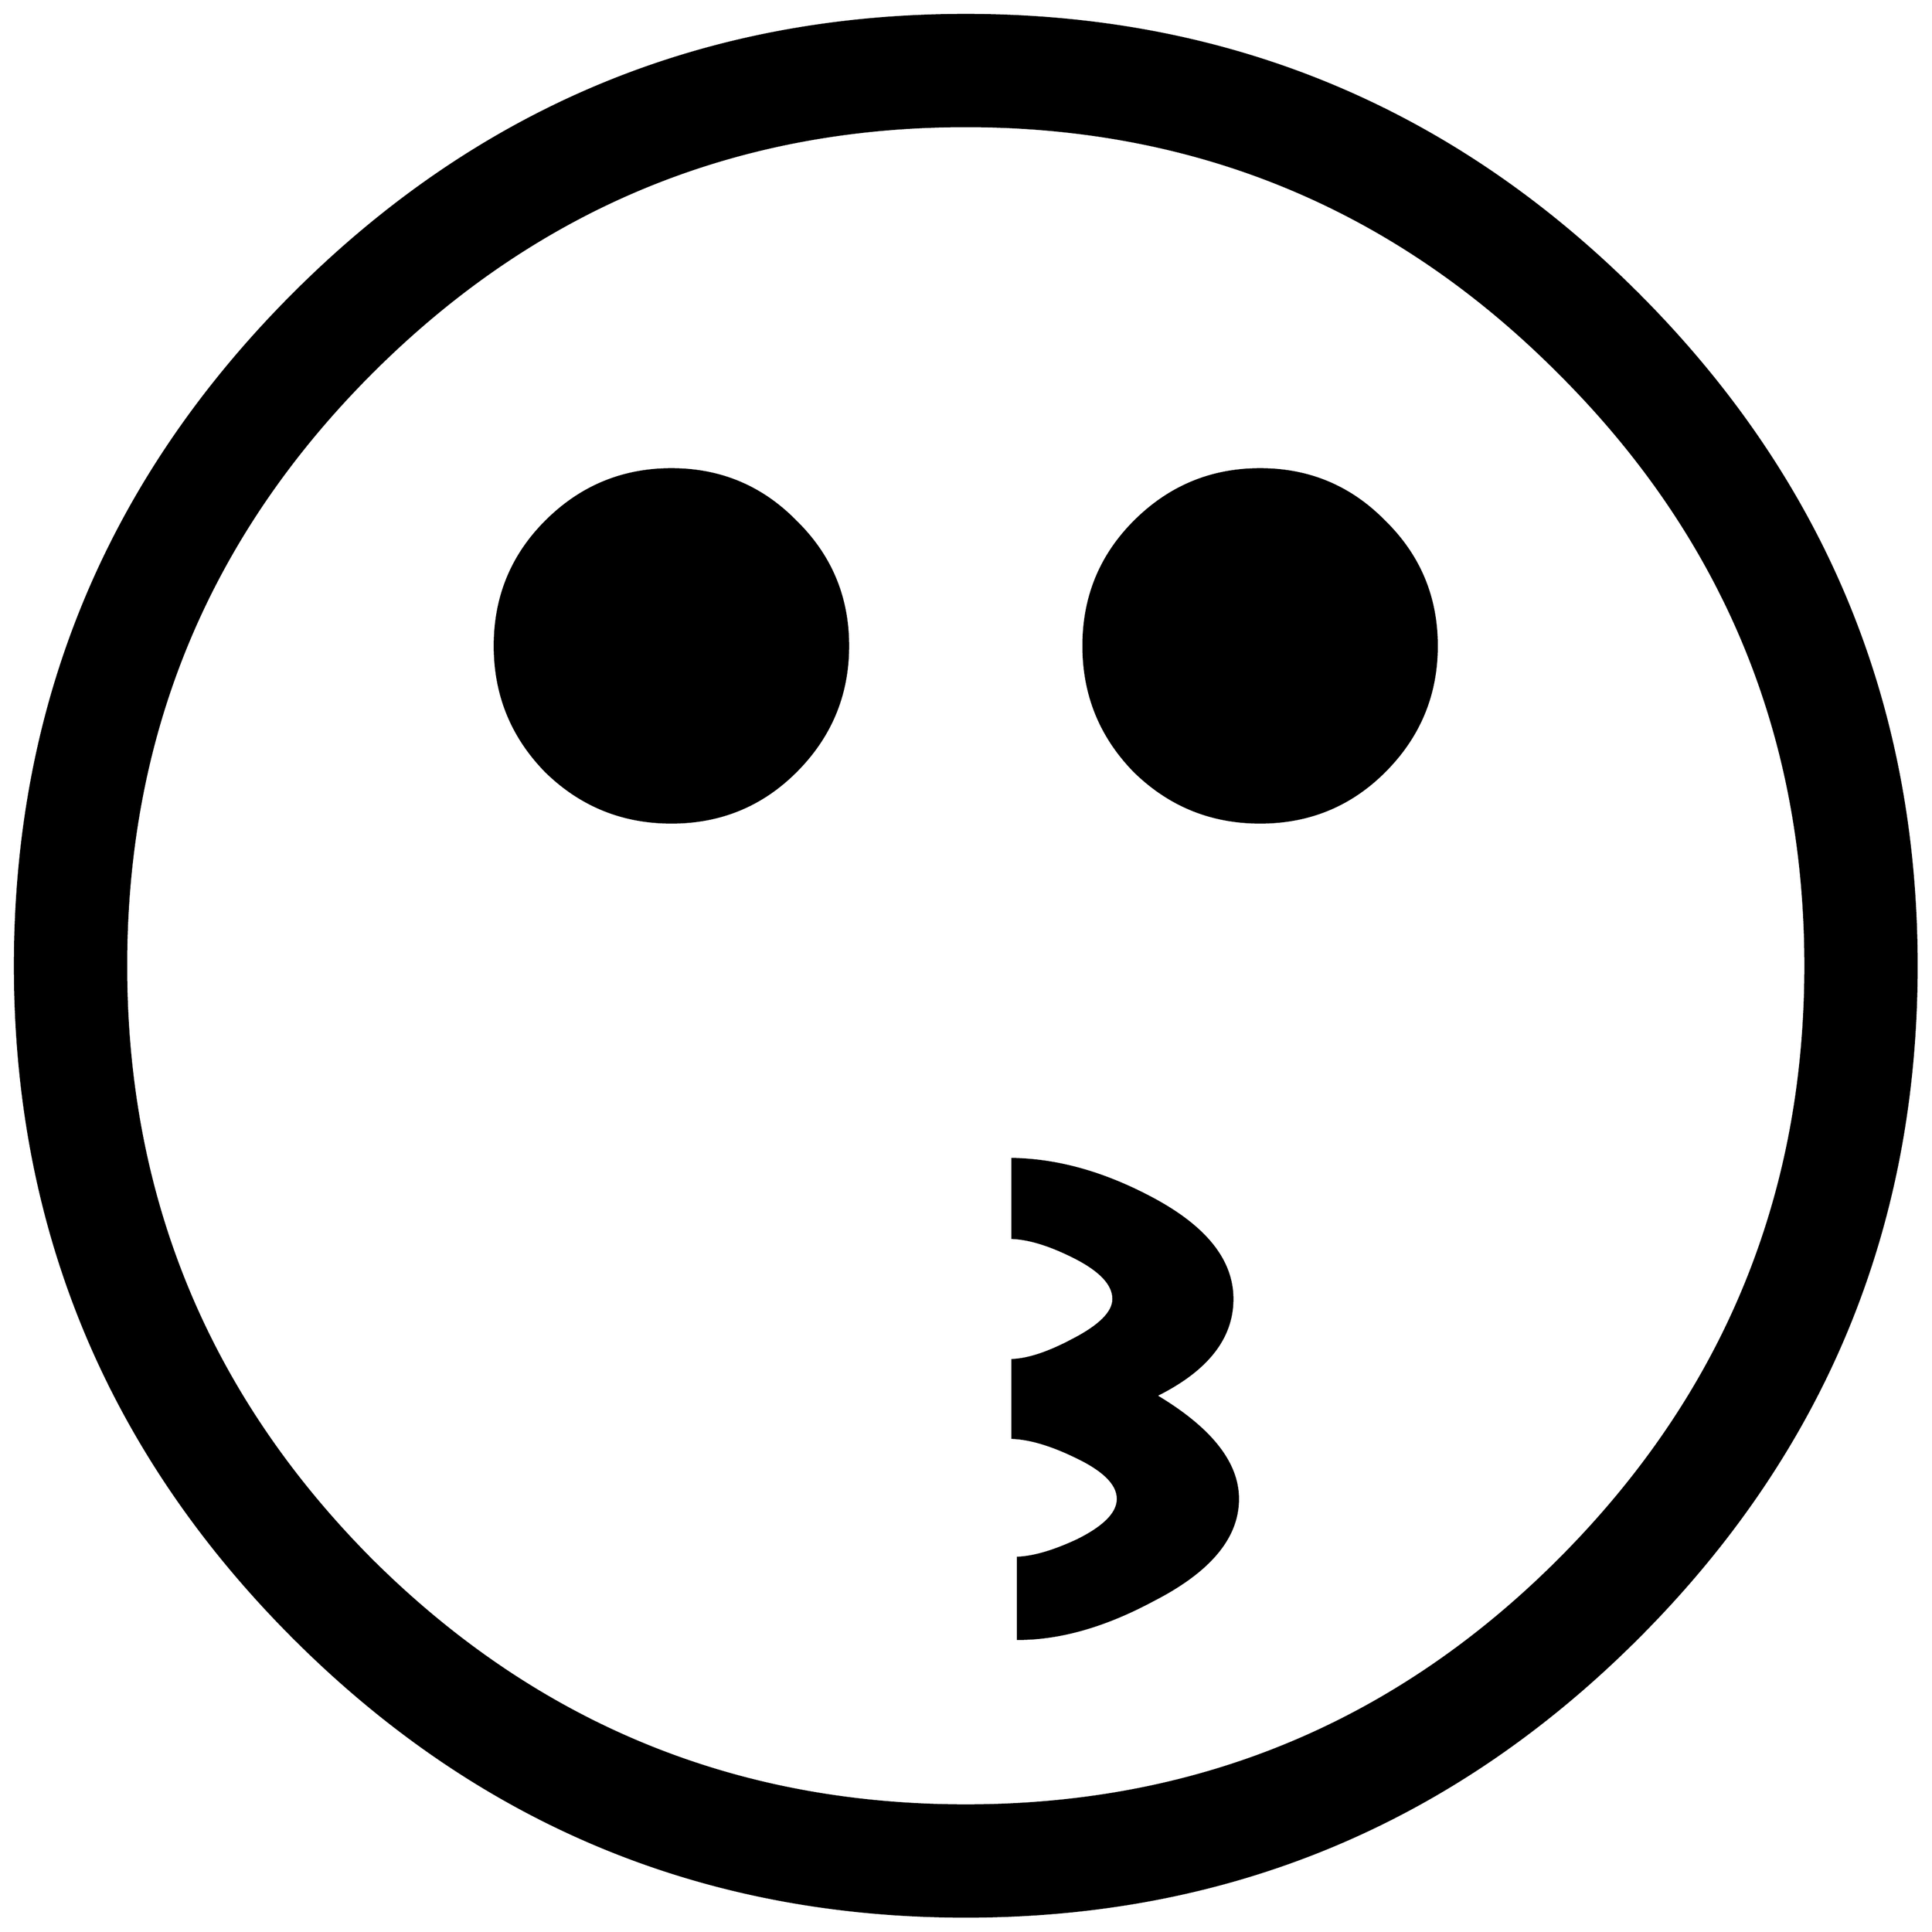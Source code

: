 


\begin{tikzpicture}[y=0.80pt, x=0.80pt, yscale=-1.0, xscale=1.0, inner sep=0pt, outer sep=0pt]
\begin{scope}[shift={(100.0,1706.0)},nonzero rule]
  \path[draw=.,fill=.,line width=1.600pt] (1794.0,-582.0) ..
    controls (1794.0,-346.0) and (1710.333,-144.333) ..
    (1543.0,23.0) .. controls (1375.667,190.333) and (1174.0,274.0)
    .. (938.0,274.0) .. controls (702.0,274.0) and (500.333,190.333)
    .. (333.0,23.0) .. controls (165.667,-144.333) and (82.0,-346.0)
    .. (82.0,-582.0) .. controls (82.0,-818.0) and
    (165.667,-1019.667) .. (333.0,-1187.0) .. controls
    (500.333,-1354.333) and (702.0,-1438.0) .. (938.0,-1438.0) ..
    controls (1174.0,-1438.0) and (1375.667,-1354.333) ..
    (1543.0,-1187.0) .. controls (1710.333,-1019.667) and
    (1794.0,-818.0) .. (1794.0,-582.0) -- cycle(1694.0,-582.0)
    .. controls (1694.0,-790.667) and (1620.0,-968.667) ..
    (1472.0,-1116.0) .. controls (1324.667,-1264.0) and
    (1146.667,-1338.0) .. (938.0,-1338.0) .. controls
    (729.333,-1338.0) and (551.0,-1264.0) .. (403.0,-1116.0) ..
    controls (255.667,-968.667) and (182.0,-790.667) .. (182.0,-582.0)
    .. controls (182.0,-373.333) and (255.667,-195.0) ..
    (403.0,-47.0) .. controls (551.0,100.333) and (729.333,174.0) ..
    (938.0,174.0) .. controls (1146.667,174.0) and (1324.667,100.333)
    .. (1472.0,-47.0) .. controls (1620.0,-195.0) and
    (1694.0,-373.333) .. (1694.0,-582.0) -- cycle(1362.0,-870.0)
    .. controls (1362.0,-826.0) and (1346.333,-788.333) ..
    (1315.0,-757.0) .. controls (1284.333,-726.333) and
    (1247.0,-711.0) .. (1203.0,-711.0) .. controls
    (1159.0,-711.0) and (1121.333,-726.333) .. (1090.0,-757.0) ..
    controls (1059.333,-788.333) and (1044.0,-826.0) ..
    (1044.0,-870.0) .. controls (1044.0,-914.0) and
    (1059.333,-951.333) .. (1090.0,-982.0) .. controls
    (1121.333,-1013.333) and (1159.0,-1029.0) .. (1203.0,-1029.0) ..
    controls (1247.0,-1029.0) and (1284.333,-1013.333) ..
    (1315.0,-982.0) .. controls (1346.333,-951.333) and
    (1362.0,-914.0) .. (1362.0,-870.0) -- cycle(832.0,-870.0) ..
    controls (832.0,-826.0) and (816.333,-788.333) .. (785.0,-757.0)
    .. controls (754.333,-726.333) and (717.0,-711.0) ..
    (673.0,-711.0) .. controls (629.0,-711.0) and (591.333,-726.333)
    .. (560.0,-757.0) .. controls (529.333,-788.333) and
    (514.0,-826.0) .. (514.0,-870.0) .. controls (514.0,-914.0)
    and (529.333,-951.333) .. (560.0,-982.0) .. controls
    (591.333,-1013.333) and (629.0,-1029.0) .. (673.0,-1029.0) ..
    controls (717.0,-1029.0) and (754.333,-1013.333) ..
    (785.0,-982.0) .. controls (816.333,-951.333) and (832.0,-914.0)
    .. (832.0,-870.0) -- cycle(1183.0,-102.0) .. controls
    (1183.0,-67.333) and (1157.667,-37.0) .. (1107.0,-11.0) ..
    controls (1063.667,12.333) and (1023.0,24.0) .. (985.0,24.0) --
    (985.0,-49.0) .. controls (999.667,-49.667) and (1017.667,-55.0)
    .. (1039.0,-65.0) .. controls (1063.0,-77.0) and
    (1075.0,-89.333) .. (1075.0,-102.0) .. controls
    (1075.0,-115.333) and (1062.333,-128.0) .. (1037.0,-140.0) ..
    controls (1015.0,-150.667) and (996.0,-156.333) ..
    (980.0,-157.0) -- (980.0,-227.0) .. controls (994.667,-227.667)
    and (1012.667,-233.667) .. (1034.0,-245.0) .. controls
    (1058.667,-257.667) and (1071.0,-270.0) .. (1071.0,-282.0) ..
    controls (1071.0,-295.333) and (1059.0,-308.0) ..
    (1035.0,-320.0) .. controls (1013.667,-330.667) and
    (995.333,-336.333) .. (980.0,-337.0) -- (980.0,-408.0) ..
    controls (1020.0,-407.333) and (1061.0,-396.0) ..
    (1103.0,-374.0) .. controls (1153.0,-348.0) and
    (1178.0,-317.333) .. (1178.0,-282.0) .. controls
    (1178.0,-246.667) and (1155.0,-217.667) .. (1109.0,-195.0) ..
    controls (1158.333,-165.667) and (1183.0,-134.667) ..
    (1183.0,-102.0) -- cycle;
\end{scope}

\end{tikzpicture}

